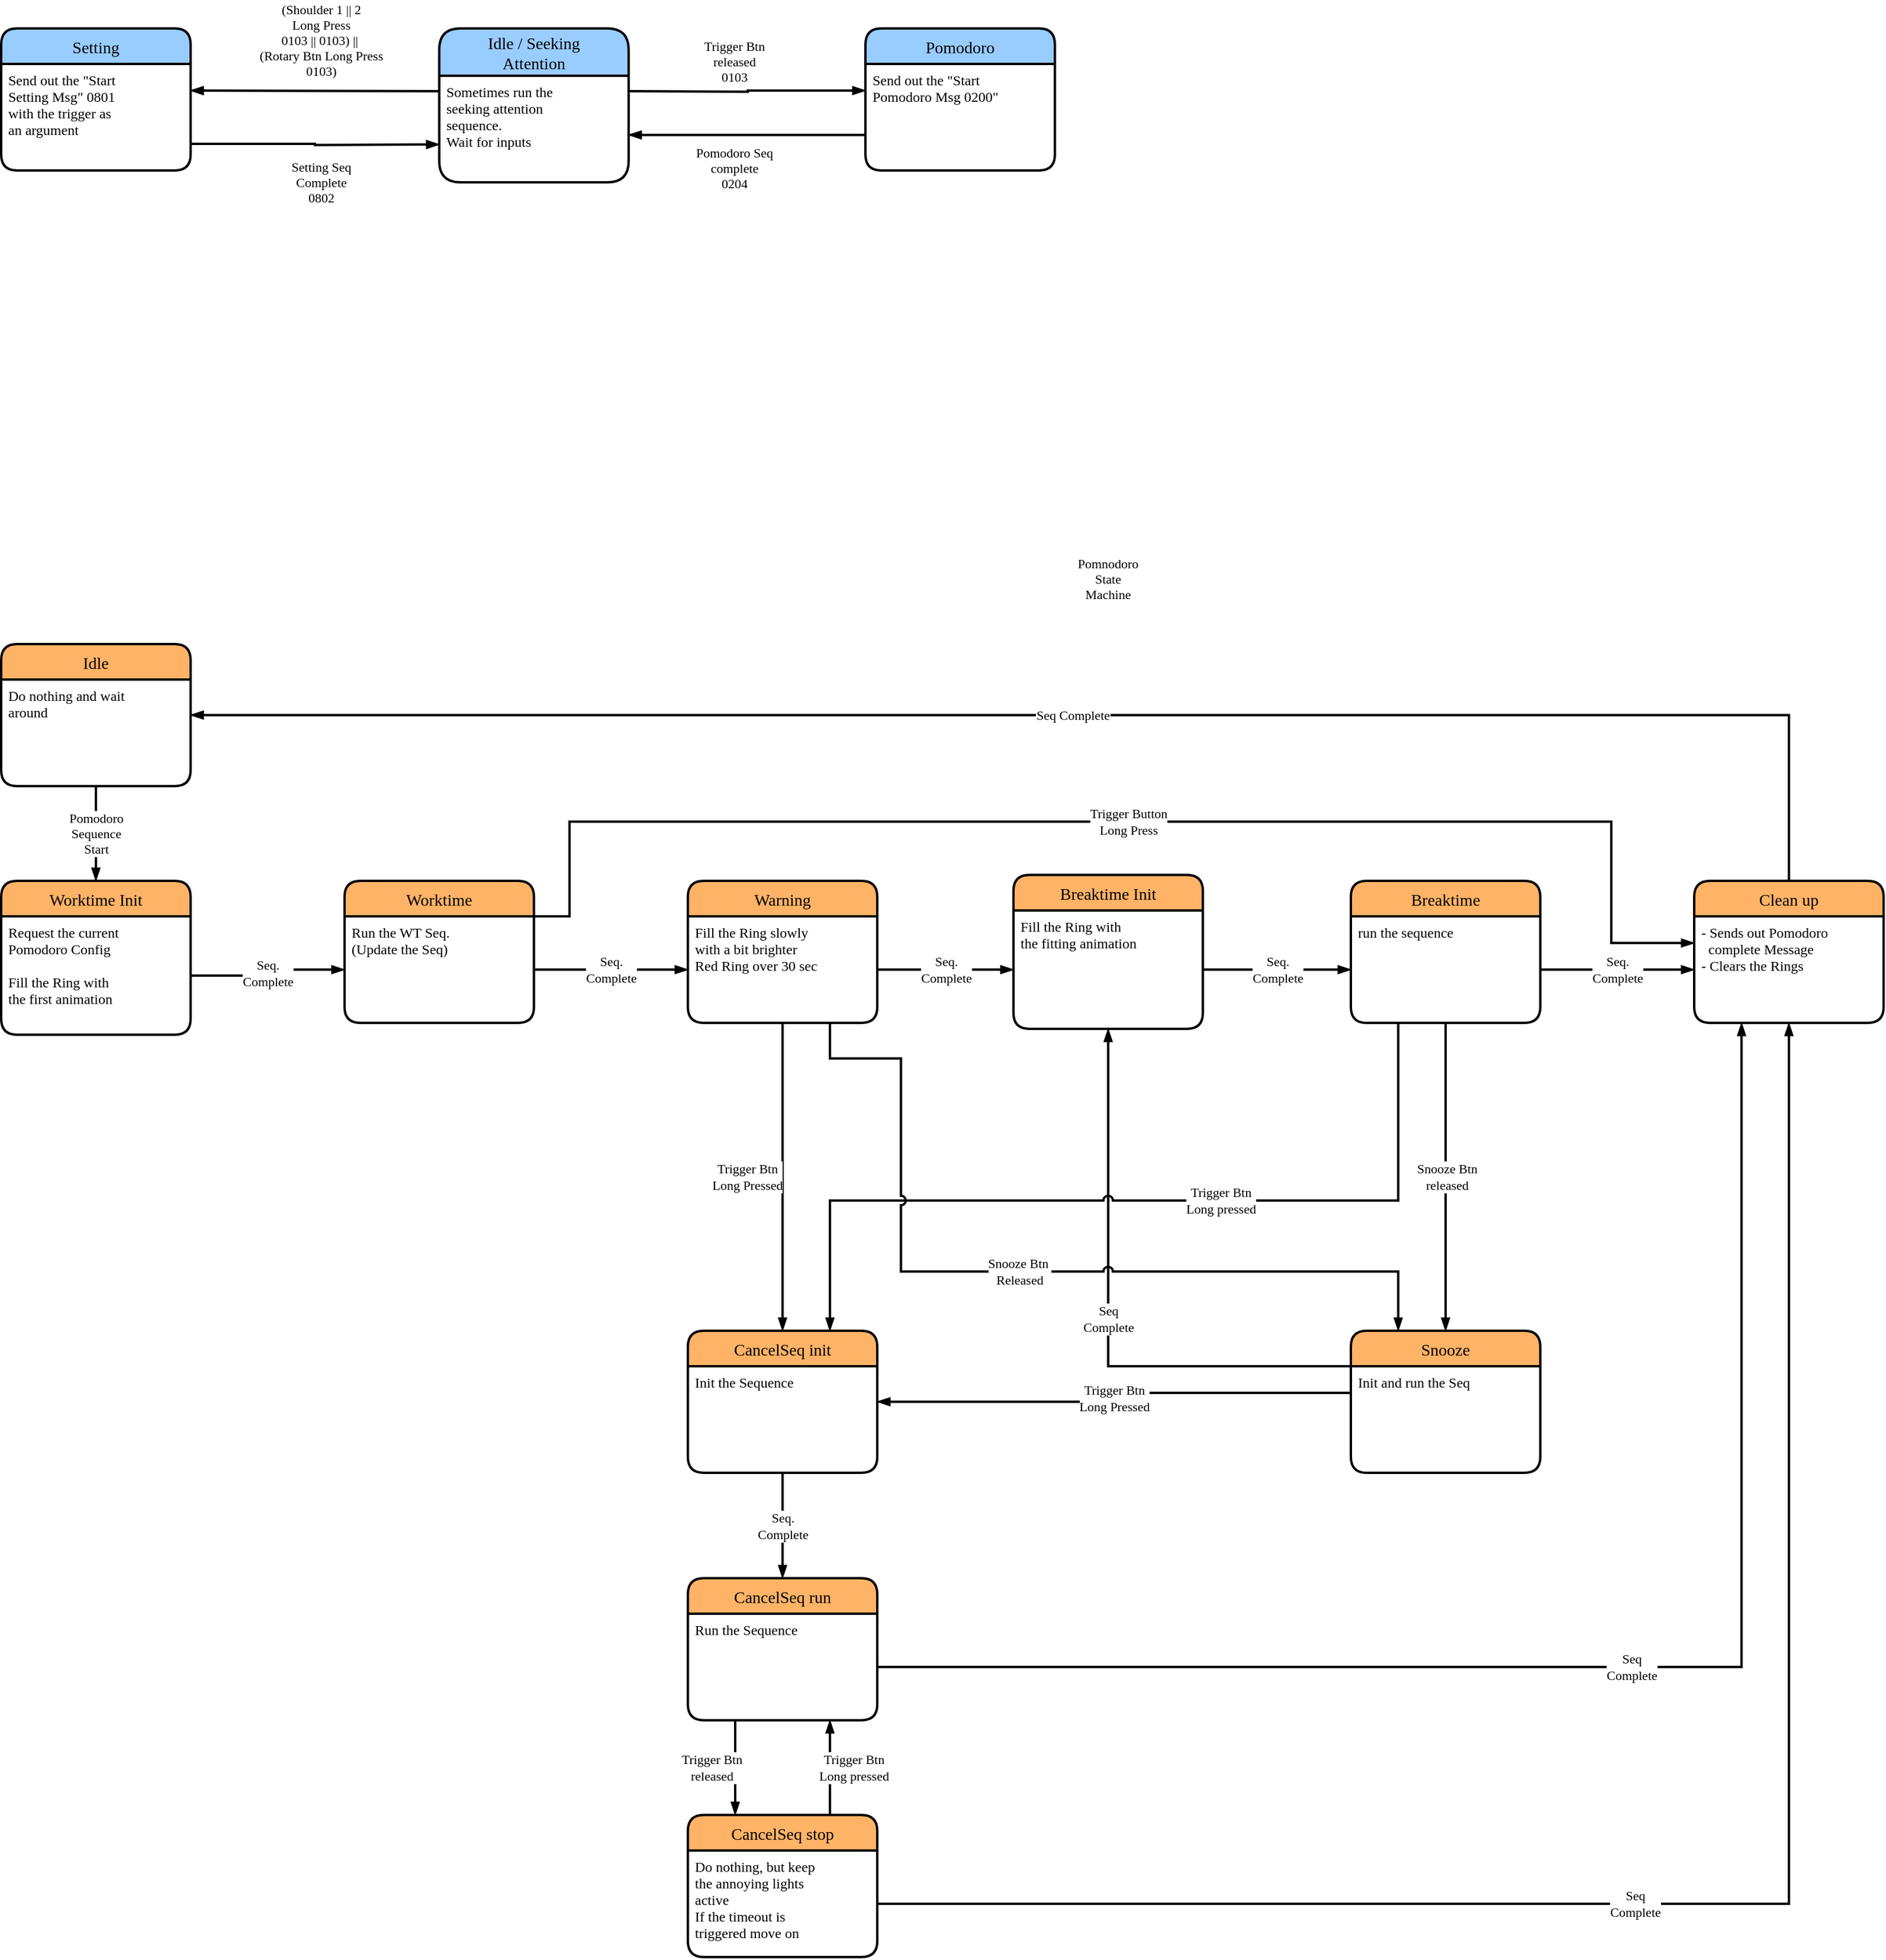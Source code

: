 <mxfile version="20.8.16" type="device"><diagram name="Seite-1" id="2IJiOVnyoBfjQvBj882I"><mxGraphModel dx="2011" dy="1214" grid="1" gridSize="10" guides="1" tooltips="1" connect="1" arrows="1" fold="1" page="1" pageScale="1" pageWidth="4681" pageHeight="3300" math="0" shadow="0"><root><mxCell id="0"/><mxCell id="1" parent="0"/><mxCell id="6LJ59j6_0VAXP_qDIrdq-6" value="Worktime Init" style="swimlane;childLayout=stackLayout;horizontal=1;startSize=30;horizontalStack=0;rounded=1;fontSize=14;fontStyle=0;strokeWidth=2;resizeParent=0;resizeLast=1;shadow=0;dashed=0;align=center;fontFamily=Roboto Mono;fontSource=https%3A%2F%2Ffonts.googleapis.com%2Fcss%3Ffamily%3DRoboto%2BMono;fillColor=#FFB366;" parent="1" vertex="1"><mxGeometry x="1550" y="1140" width="160" height="130" as="geometry"/></mxCell><mxCell id="6LJ59j6_0VAXP_qDIrdq-7" value="Request the current&#10;Pomodoro Config&#10;&#10;Fill the Ring with &#10;the first animation" style="align=left;strokeColor=none;fillColor=none;spacingLeft=4;fontSize=12;verticalAlign=top;resizable=0;rotatable=0;part=1;strokeWidth=2;fontFamily=Roboto Mono;fontSource=https%3A%2F%2Ffonts.googleapis.com%2Fcss%3Ffamily%3DRoboto%2BMono;" parent="6LJ59j6_0VAXP_qDIrdq-6" vertex="1"><mxGeometry y="30" width="160" height="100" as="geometry"/></mxCell><mxCell id="6LJ59j6_0VAXP_qDIrdq-8" value="Worktime" style="swimlane;childLayout=stackLayout;horizontal=1;startSize=30;horizontalStack=0;rounded=1;fontSize=14;fontStyle=0;strokeWidth=2;resizeParent=0;resizeLast=1;shadow=0;dashed=0;align=center;fontFamily=Roboto Mono;fontSource=https%3A%2F%2Ffonts.googleapis.com%2Fcss%3Ffamily%3DRoboto%2BMono;fillColor=#FFB366;" parent="1" vertex="1"><mxGeometry x="1840" y="1140" width="160" height="120" as="geometry"/></mxCell><mxCell id="6LJ59j6_0VAXP_qDIrdq-9" value="Run the WT Seq. &#10;(Update the Seq)" style="align=left;strokeColor=none;fillColor=none;spacingLeft=4;fontSize=12;verticalAlign=top;resizable=0;rotatable=0;part=1;strokeWidth=2;fontFamily=Roboto Mono;fontSource=https%3A%2F%2Ffonts.googleapis.com%2Fcss%3Ffamily%3DRoboto%2BMono;" parent="6LJ59j6_0VAXP_qDIrdq-8" vertex="1"><mxGeometry y="30" width="160" height="90" as="geometry"/></mxCell><mxCell id="6LJ59j6_0VAXP_qDIrdq-10" value="Seq.&lt;br&gt;Complete" style="edgeStyle=orthogonalEdgeStyle;rounded=0;orthogonalLoop=1;jettySize=auto;html=1;exitX=1;exitY=0.5;exitDx=0;exitDy=0;entryX=0;entryY=0.5;entryDx=0;entryDy=0;fontFamily=Roboto Mono;fontSource=https%3A%2F%2Ffonts.googleapis.com%2Fcss%3Ffamily%3DRoboto%2BMono;endArrow=blockThin;endFill=1;strokeWidth=2;" parent="1" source="6LJ59j6_0VAXP_qDIrdq-7" target="6LJ59j6_0VAXP_qDIrdq-9" edge="1"><mxGeometry relative="1" as="geometry"/></mxCell><mxCell id="6AlLhHMnHzqzTK0IQsjn-22" value="Trigger Btn&lt;br&gt;Long Pressed" style="edgeStyle=orthogonalEdgeStyle;shape=connector;rounded=0;orthogonalLoop=1;jettySize=auto;html=1;exitX=0.5;exitY=1;exitDx=0;exitDy=0;entryX=0.5;entryY=0;entryDx=0;entryDy=0;labelBackgroundColor=default;strokeColor=default;strokeWidth=2;fontFamily=Roboto Mono;fontSource=https%3A%2F%2Ffonts.googleapis.com%2Fcss%3Ffamily%3DRoboto%2BMono;fontSize=11;fontColor=#000000;endArrow=blockThin;endFill=1;" parent="1" source="6LJ59j6_0VAXP_qDIrdq-13" target="6AlLhHMnHzqzTK0IQsjn-4" edge="1"><mxGeometry y="-30" relative="1" as="geometry"><mxPoint as="offset"/></mxGeometry></mxCell><mxCell id="6LJ59j6_0VAXP_qDIrdq-13" value="Warning" style="swimlane;childLayout=stackLayout;horizontal=1;startSize=30;horizontalStack=0;rounded=1;fontSize=14;fontStyle=0;strokeWidth=2;resizeParent=0;resizeLast=1;shadow=0;dashed=0;align=center;fontFamily=Roboto Mono;fontSource=https%3A%2F%2Ffonts.googleapis.com%2Fcss%3Ffamily%3DRoboto%2BMono;fillColor=#FFB366;fontColor=#000000;" parent="1" vertex="1"><mxGeometry x="2130" y="1140" width="160" height="120" as="geometry"/></mxCell><mxCell id="6LJ59j6_0VAXP_qDIrdq-14" value="Fill the Ring slowly&#10;with a bit brighter &#10;Red Ring over 30 sec" style="align=left;strokeColor=none;fillColor=none;spacingLeft=4;fontSize=12;verticalAlign=top;resizable=0;rotatable=0;part=1;strokeWidth=2;fontFamily=Roboto Mono;fontSource=https%3A%2F%2Ffonts.googleapis.com%2Fcss%3Ffamily%3DRoboto%2BMono;" parent="6LJ59j6_0VAXP_qDIrdq-13" vertex="1"><mxGeometry y="30" width="160" height="90" as="geometry"/></mxCell><mxCell id="6LJ59j6_0VAXP_qDIrdq-15" value="Breaktime" style="swimlane;childLayout=stackLayout;horizontal=1;startSize=30;horizontalStack=0;rounded=1;fontSize=14;fontStyle=0;strokeWidth=2;resizeParent=0;resizeLast=1;shadow=0;dashed=0;align=center;fontFamily=Roboto Mono;fontSource=https%3A%2F%2Ffonts.googleapis.com%2Fcss%3Ffamily%3DRoboto%2BMono;fillColor=#FFB366;fontColor=#000000;" parent="1" vertex="1"><mxGeometry x="2690" y="1140" width="160" height="120" as="geometry"/></mxCell><mxCell id="6LJ59j6_0VAXP_qDIrdq-16" value="run the sequence" style="align=left;strokeColor=none;fillColor=none;spacingLeft=4;fontSize=12;verticalAlign=top;resizable=0;rotatable=0;part=1;strokeWidth=2;fontFamily=Roboto Mono;fontSource=https%3A%2F%2Ffonts.googleapis.com%2Fcss%3Ffamily%3DRoboto%2BMono;" parent="6LJ59j6_0VAXP_qDIrdq-15" vertex="1"><mxGeometry y="30" width="160" height="90" as="geometry"/></mxCell><mxCell id="6LJ59j6_0VAXP_qDIrdq-17" value="Seq.&lt;br style=&quot;border-color: var(--border-color);&quot;&gt;Complete" style="edgeStyle=orthogonalEdgeStyle;rounded=0;orthogonalLoop=1;jettySize=auto;html=1;exitX=1;exitY=0.5;exitDx=0;exitDy=0;entryX=0;entryY=0.5;entryDx=0;entryDy=0;strokeWidth=2;fontFamily=Roboto Mono;fontSource=https%3A%2F%2Ffonts.googleapis.com%2Fcss%3Ffamily%3DRoboto%2BMono;endArrow=blockThin;endFill=1;" parent="1" source="6LJ59j6_0VAXP_qDIrdq-9" target="6LJ59j6_0VAXP_qDIrdq-14" edge="1"><mxGeometry relative="1" as="geometry"/></mxCell><mxCell id="rV1hhayW_MfADGlT2KKT-3" value="Idle" style="swimlane;childLayout=stackLayout;horizontal=1;startSize=30;horizontalStack=0;rounded=1;fontSize=14;fontStyle=0;strokeWidth=2;resizeParent=0;resizeLast=1;shadow=0;dashed=0;align=center;fontFamily=Roboto Mono;fontSource=https%3A%2F%2Ffonts.googleapis.com%2Fcss%3Ffamily%3DRoboto%2BMono;fillColor=#FFB366;" parent="1" vertex="1"><mxGeometry x="1550" y="940" width="160" height="120" as="geometry"/></mxCell><mxCell id="rV1hhayW_MfADGlT2KKT-4" value="Do nothing and wait&#10;around" style="align=left;strokeColor=none;fillColor=none;spacingLeft=4;fontSize=12;verticalAlign=top;resizable=0;rotatable=0;part=1;strokeWidth=2;fontFamily=Roboto Mono;fontSource=https%3A%2F%2Ffonts.googleapis.com%2Fcss%3Ffamily%3DRoboto%2BMono;" parent="rV1hhayW_MfADGlT2KKT-3" vertex="1"><mxGeometry y="30" width="160" height="90" as="geometry"/></mxCell><mxCell id="jNwDHDVUT0zQeA6nQcnl-13" value="Breaktime Init" style="swimlane;childLayout=stackLayout;horizontal=1;startSize=30;horizontalStack=0;rounded=1;fontSize=14;fontStyle=0;strokeWidth=2;resizeParent=0;resizeLast=1;shadow=0;dashed=0;align=center;fontFamily=Roboto Mono;fontSource=https%3A%2F%2Ffonts.googleapis.com%2Fcss%3Ffamily%3DRoboto%2BMono;fillColor=#FFB366;" parent="1" vertex="1"><mxGeometry x="2405" y="1135" width="160" height="130" as="geometry"/></mxCell><mxCell id="jNwDHDVUT0zQeA6nQcnl-14" value="Fill the Ring with &#10;the fitting animation" style="align=left;strokeColor=none;fillColor=none;spacingLeft=4;fontSize=12;verticalAlign=top;resizable=0;rotatable=0;part=1;strokeWidth=2;fontFamily=Roboto Mono;fontSource=https%3A%2F%2Ffonts.googleapis.com%2Fcss%3Ffamily%3DRoboto%2BMono;" parent="jNwDHDVUT0zQeA6nQcnl-13" vertex="1"><mxGeometry y="30" width="160" height="100" as="geometry"/></mxCell><mxCell id="jNwDHDVUT0zQeA6nQcnl-15" value="Seq.&lt;br style=&quot;border-color: var(--border-color);&quot;&gt;Complete" style="edgeStyle=orthogonalEdgeStyle;shape=connector;rounded=0;orthogonalLoop=1;jettySize=auto;html=1;exitX=1;exitY=0.5;exitDx=0;exitDy=0;entryX=0;entryY=0.5;entryDx=0;entryDy=0;labelBackgroundColor=default;strokeColor=default;strokeWidth=2;fontFamily=Roboto Mono;fontSource=https%3A%2F%2Ffonts.googleapis.com%2Fcss%3Ffamily%3DRoboto%2BMono;fontSize=11;fontColor=default;endArrow=blockThin;endFill=1;" parent="1" source="6LJ59j6_0VAXP_qDIrdq-14" target="jNwDHDVUT0zQeA6nQcnl-14" edge="1"><mxGeometry relative="1" as="geometry"/></mxCell><mxCell id="jNwDHDVUT0zQeA6nQcnl-18" value="Seq.&lt;br style=&quot;border-color: var(--border-color);&quot;&gt;Complete" style="edgeStyle=orthogonalEdgeStyle;shape=connector;rounded=0;orthogonalLoop=1;jettySize=auto;html=1;exitX=1;exitY=0.5;exitDx=0;exitDy=0;entryX=0;entryY=0.5;entryDx=0;entryDy=0;labelBackgroundColor=default;strokeColor=default;strokeWidth=2;fontFamily=Roboto Mono;fontSource=https%3A%2F%2Ffonts.googleapis.com%2Fcss%3Ffamily%3DRoboto%2BMono;fontSize=11;fontColor=default;endArrow=blockThin;endFill=1;" parent="1" source="jNwDHDVUT0zQeA6nQcnl-14" target="6LJ59j6_0VAXP_qDIrdq-16" edge="1"><mxGeometry relative="1" as="geometry"/></mxCell><mxCell id="jNwDHDVUT0zQeA6nQcnl-27" value="Pomodoro&lt;br&gt;Sequence&lt;br&gt;Start" style="edgeStyle=orthogonalEdgeStyle;shape=connector;rounded=0;orthogonalLoop=1;jettySize=auto;html=1;exitX=0.5;exitY=1;exitDx=0;exitDy=0;entryX=0.5;entryY=0;entryDx=0;entryDy=0;labelBackgroundColor=default;strokeColor=default;strokeWidth=2;fontFamily=Roboto Mono;fontSource=https%3A%2F%2Ffonts.googleapis.com%2Fcss%3Ffamily%3DRoboto%2BMono;fontSize=11;fontColor=default;endArrow=blockThin;endFill=1;" parent="1" source="rV1hhayW_MfADGlT2KKT-4" target="6LJ59j6_0VAXP_qDIrdq-6" edge="1"><mxGeometry relative="1" as="geometry"/></mxCell><mxCell id="bUqZ2SvOcB4gUFb9ykyH-3" value="Trigger Button &lt;br&gt;Long Press" style="edgeStyle=orthogonalEdgeStyle;shape=connector;rounded=0;orthogonalLoop=1;jettySize=auto;html=1;exitX=1;exitY=0;exitDx=0;exitDy=0;entryX=0;entryY=0.25;entryDx=0;entryDy=0;labelBackgroundColor=default;strokeColor=default;strokeWidth=2;fontFamily=Roboto Mono;fontSource=https%3A%2F%2Ffonts.googleapis.com%2Fcss%3Ffamily%3DRoboto%2BMono;fontSize=11;fontColor=default;endArrow=blockThin;endFill=1;" parent="1" source="6LJ59j6_0VAXP_qDIrdq-9" target="6AlLhHMnHzqzTK0IQsjn-28" edge="1"><mxGeometry relative="1" as="geometry"><Array as="points"><mxPoint x="2030" y="1170"/><mxPoint x="2030" y="1090"/><mxPoint x="2910" y="1090"/><mxPoint x="2910" y="1192"/></Array></mxGeometry></mxCell><mxCell id="6AlLhHMnHzqzTK0IQsjn-4" value="CancelSeq init" style="swimlane;childLayout=stackLayout;horizontal=1;startSize=30;horizontalStack=0;rounded=1;fontSize=14;fontStyle=0;strokeWidth=2;resizeParent=0;resizeLast=1;shadow=0;dashed=0;align=center;fontFamily=Roboto Mono;fontSource=https%3A%2F%2Ffonts.googleapis.com%2Fcss%3Ffamily%3DRoboto%2BMono;fillColor=#FFB366;" parent="1" vertex="1"><mxGeometry x="2130" y="1520" width="160" height="120" as="geometry"/></mxCell><mxCell id="6AlLhHMnHzqzTK0IQsjn-5" value="Init the Sequence" style="align=left;strokeColor=none;fillColor=none;spacingLeft=4;fontSize=12;verticalAlign=top;resizable=0;rotatable=0;part=1;strokeWidth=2;fontFamily=Roboto Mono;fontSource=https%3A%2F%2Ffonts.googleapis.com%2Fcss%3Ffamily%3DRoboto%2BMono;" parent="6AlLhHMnHzqzTK0IQsjn-4" vertex="1"><mxGeometry y="30" width="160" height="90" as="geometry"/></mxCell><mxCell id="6AlLhHMnHzqzTK0IQsjn-6" value="CancelSeq run" style="swimlane;childLayout=stackLayout;horizontal=1;startSize=30;horizontalStack=0;rounded=1;fontSize=14;fontStyle=0;strokeWidth=2;resizeParent=0;resizeLast=1;shadow=0;dashed=0;align=center;fontFamily=Roboto Mono;fontSource=https%3A%2F%2Ffonts.googleapis.com%2Fcss%3Ffamily%3DRoboto%2BMono;fillColor=#FFB366;" parent="1" vertex="1"><mxGeometry x="2130" y="1729" width="160" height="120" as="geometry"/></mxCell><mxCell id="6AlLhHMnHzqzTK0IQsjn-7" value="Run the Sequence" style="align=left;strokeColor=none;fillColor=none;spacingLeft=4;fontSize=12;verticalAlign=top;resizable=0;rotatable=0;part=1;strokeWidth=2;fontFamily=Roboto Mono;fontSource=https%3A%2F%2Ffonts.googleapis.com%2Fcss%3Ffamily%3DRoboto%2BMono;" parent="6AlLhHMnHzqzTK0IQsjn-6" vertex="1"><mxGeometry y="30" width="160" height="90" as="geometry"/></mxCell><mxCell id="6AlLhHMnHzqzTK0IQsjn-12" value="Trigger Btn&lt;br&gt;Long pressed" style="edgeStyle=orthogonalEdgeStyle;shape=connector;rounded=0;orthogonalLoop=1;jettySize=auto;html=1;exitX=0.75;exitY=0;exitDx=0;exitDy=0;entryX=0.75;entryY=1;entryDx=0;entryDy=0;labelBackgroundColor=default;strokeColor=default;strokeWidth=2;fontFamily=Roboto Mono;fontSource=https%3A%2F%2Ffonts.googleapis.com%2Fcss%3Ffamily%3DRoboto%2BMono;fontSize=11;fontColor=#000000;endArrow=blockThin;endFill=1;" parent="1" source="6AlLhHMnHzqzTK0IQsjn-8" target="6AlLhHMnHzqzTK0IQsjn-7" edge="1"><mxGeometry y="-20" relative="1" as="geometry"><Array as="points"><mxPoint x="2250" y="1889"/><mxPoint x="2250" y="1889"/></Array><mxPoint as="offset"/></mxGeometry></mxCell><mxCell id="6AlLhHMnHzqzTK0IQsjn-8" value="CancelSeq stop" style="swimlane;childLayout=stackLayout;horizontal=1;startSize=30;horizontalStack=0;rounded=1;fontSize=14;fontStyle=0;strokeWidth=2;resizeParent=0;resizeLast=1;shadow=0;dashed=0;align=center;fontFamily=Roboto Mono;fontSource=https%3A%2F%2Ffonts.googleapis.com%2Fcss%3Ffamily%3DRoboto%2BMono;fillColor=#FFB366;" parent="1" vertex="1"><mxGeometry x="2130" y="1929" width="160" height="120" as="geometry"/></mxCell><mxCell id="6AlLhHMnHzqzTK0IQsjn-9" value="Do nothing, but keep&#10;the annoying lights&#10;active&#10;If the timeout is &#10;triggered move on" style="align=left;strokeColor=none;fillColor=none;spacingLeft=4;fontSize=12;verticalAlign=top;resizable=0;rotatable=0;part=1;strokeWidth=2;fontFamily=Roboto Mono;fontSource=https%3A%2F%2Ffonts.googleapis.com%2Fcss%3Ffamily%3DRoboto%2BMono;" parent="6AlLhHMnHzqzTK0IQsjn-8" vertex="1"><mxGeometry y="30" width="160" height="90" as="geometry"/></mxCell><mxCell id="6AlLhHMnHzqzTK0IQsjn-10" value="Seq.&lt;br&gt;Complete" style="edgeStyle=orthogonalEdgeStyle;shape=connector;rounded=0;orthogonalLoop=1;jettySize=auto;html=1;exitX=0.5;exitY=1;exitDx=0;exitDy=0;entryX=0.5;entryY=0;entryDx=0;entryDy=0;labelBackgroundColor=default;strokeColor=default;strokeWidth=2;fontFamily=Roboto Mono;fontSource=https%3A%2F%2Ffonts.googleapis.com%2Fcss%3Ffamily%3DRoboto%2BMono;fontSize=11;fontColor=#000000;endArrow=blockThin;endFill=1;" parent="1" source="6AlLhHMnHzqzTK0IQsjn-5" target="6AlLhHMnHzqzTK0IQsjn-6" edge="1"><mxGeometry relative="1" as="geometry"/></mxCell><mxCell id="6AlLhHMnHzqzTK0IQsjn-11" value="Trigger Btn&lt;br&gt;released" style="edgeStyle=orthogonalEdgeStyle;shape=connector;rounded=0;orthogonalLoop=1;jettySize=auto;html=1;exitX=0.25;exitY=1;exitDx=0;exitDy=0;entryX=0.25;entryY=0;entryDx=0;entryDy=0;labelBackgroundColor=default;strokeColor=default;strokeWidth=2;fontFamily=Roboto Mono;fontSource=https%3A%2F%2Ffonts.googleapis.com%2Fcss%3Ffamily%3DRoboto%2BMono;fontSize=11;fontColor=#000000;endArrow=blockThin;endFill=1;" parent="1" source="6AlLhHMnHzqzTK0IQsjn-7" target="6AlLhHMnHzqzTK0IQsjn-8" edge="1"><mxGeometry y="-20" relative="1" as="geometry"><mxPoint as="offset"/></mxGeometry></mxCell><mxCell id="6AlLhHMnHzqzTK0IQsjn-33" value="Seq&lt;br&gt;Complete" style="edgeStyle=orthogonalEdgeStyle;shape=connector;rounded=0;orthogonalLoop=1;jettySize=auto;html=1;exitX=0;exitY=0.25;exitDx=0;exitDy=0;entryX=0.5;entryY=1;entryDx=0;entryDy=0;labelBackgroundColor=default;strokeColor=default;strokeWidth=2;fontFamily=Roboto Mono;fontSource=https%3A%2F%2Ffonts.googleapis.com%2Fcss%3Ffamily%3DRoboto%2BMono;fontSize=11;fontColor=#000000;endArrow=blockThin;endFill=1;jumpStyle=arc;" parent="1" source="6AlLhHMnHzqzTK0IQsjn-16" target="jNwDHDVUT0zQeA6nQcnl-14" edge="1"><mxGeometry relative="1" as="geometry"/></mxCell><mxCell id="6AlLhHMnHzqzTK0IQsjn-16" value="Snooze" style="swimlane;childLayout=stackLayout;horizontal=1;startSize=30;horizontalStack=0;rounded=1;fontSize=14;fontStyle=0;strokeWidth=2;resizeParent=0;resizeLast=1;shadow=0;dashed=0;align=center;fontFamily=Roboto Mono;fontSource=https%3A%2F%2Ffonts.googleapis.com%2Fcss%3Ffamily%3DRoboto%2BMono;fillColor=#FFB366;" parent="1" vertex="1"><mxGeometry x="2690" y="1520" width="160" height="120" as="geometry"/></mxCell><mxCell id="6AlLhHMnHzqzTK0IQsjn-17" value="Init and run the Seq" style="align=left;strokeColor=none;fillColor=none;spacingLeft=4;fontSize=12;verticalAlign=top;resizable=0;rotatable=0;part=1;strokeWidth=2;fontFamily=Roboto Mono;fontSource=https%3A%2F%2Ffonts.googleapis.com%2Fcss%3Ffamily%3DRoboto%2BMono;" parent="6AlLhHMnHzqzTK0IQsjn-16" vertex="1"><mxGeometry y="30" width="160" height="90" as="geometry"/></mxCell><mxCell id="6AlLhHMnHzqzTK0IQsjn-20" value="Snooze Btn&lt;br&gt;released" style="edgeStyle=orthogonalEdgeStyle;shape=connector;rounded=0;orthogonalLoop=1;jettySize=auto;html=1;exitX=0.5;exitY=1;exitDx=0;exitDy=0;entryX=0.5;entryY=0;entryDx=0;entryDy=0;labelBackgroundColor=default;strokeColor=default;strokeWidth=2;fontFamily=Roboto Mono;fontSource=https%3A%2F%2Ffonts.googleapis.com%2Fcss%3Ffamily%3DRoboto%2BMono;fontSize=11;fontColor=#000000;endArrow=blockThin;endFill=1;" parent="1" source="6LJ59j6_0VAXP_qDIrdq-16" edge="1"><mxGeometry relative="1" as="geometry"><mxPoint x="2770" y="1520" as="targetPoint"/></mxGeometry></mxCell><mxCell id="6AlLhHMnHzqzTK0IQsjn-21" value="Trigger Btn&lt;br&gt;Long pressed" style="edgeStyle=orthogonalEdgeStyle;shape=connector;rounded=0;orthogonalLoop=1;jettySize=auto;html=1;exitX=0.25;exitY=1;exitDx=0;exitDy=0;entryX=0.75;entryY=0;entryDx=0;entryDy=0;labelBackgroundColor=default;strokeColor=default;strokeWidth=2;fontFamily=Roboto Mono;fontSource=https%3A%2F%2Ffonts.googleapis.com%2Fcss%3Ffamily%3DRoboto%2BMono;fontSize=11;fontColor=#000000;endArrow=blockThin;endFill=1;jumpStyle=arc;" parent="1" source="6LJ59j6_0VAXP_qDIrdq-16" target="6AlLhHMnHzqzTK0IQsjn-4" edge="1"><mxGeometry x="-0.189" relative="1" as="geometry"><Array as="points"><mxPoint x="2730" y="1410"/><mxPoint x="2250" y="1410"/></Array><mxPoint as="offset"/></mxGeometry></mxCell><mxCell id="6AlLhHMnHzqzTK0IQsjn-26" value="Trigger Btn&lt;br&gt;Long Pressed" style="edgeStyle=orthogonalEdgeStyle;shape=connector;rounded=0;orthogonalLoop=1;jettySize=auto;html=1;exitX=0;exitY=0.25;exitDx=0;exitDy=0;entryX=1;entryY=0.5;entryDx=0;entryDy=0;labelBackgroundColor=default;strokeColor=default;strokeWidth=2;fontFamily=Roboto Mono;fontSource=https%3A%2F%2Ffonts.googleapis.com%2Fcss%3Ffamily%3DRoboto%2BMono;fontSize=11;fontColor=#000000;endArrow=blockThin;endFill=1;" parent="1" source="6AlLhHMnHzqzTK0IQsjn-17" target="6AlLhHMnHzqzTK0IQsjn-4" edge="1"><mxGeometry relative="1" as="geometry"><Array as="points"><mxPoint x="2490" y="1572"/><mxPoint x="2490" y="1580"/></Array></mxGeometry></mxCell><mxCell id="6AlLhHMnHzqzTK0IQsjn-31" value="Seq Complete" style="edgeStyle=orthogonalEdgeStyle;shape=connector;rounded=0;orthogonalLoop=1;jettySize=auto;html=1;exitX=0.5;exitY=0;exitDx=0;exitDy=0;entryX=1;entryY=0.5;entryDx=0;entryDy=0;labelBackgroundColor=default;strokeColor=default;strokeWidth=2;fontFamily=Roboto Mono;fontSource=https%3A%2F%2Ffonts.googleapis.com%2Fcss%3Ffamily%3DRoboto%2BMono;fontSize=11;fontColor=#000000;endArrow=blockThin;endFill=1;" parent="1" source="6AlLhHMnHzqzTK0IQsjn-27" target="rV1hhayW_MfADGlT2KKT-3" edge="1"><mxGeometry relative="1" as="geometry"/></mxCell><mxCell id="6AlLhHMnHzqzTK0IQsjn-27" value="Clean up" style="swimlane;childLayout=stackLayout;horizontal=1;startSize=30;horizontalStack=0;rounded=1;fontSize=14;fontStyle=0;strokeWidth=2;resizeParent=0;resizeLast=1;shadow=0;dashed=0;align=center;fontFamily=Roboto Mono;fontSource=https%3A%2F%2Ffonts.googleapis.com%2Fcss%3Ffamily%3DRoboto%2BMono;fillColor=#FFB366;fontColor=#000000;" parent="1" vertex="1"><mxGeometry x="2980" y="1140" width="160" height="120" as="geometry"/></mxCell><mxCell id="6AlLhHMnHzqzTK0IQsjn-28" value="- Sends out Pomodoro&#10;  complete Message&#10;- Clears the Rings" style="align=left;strokeColor=none;fillColor=none;spacingLeft=4;fontSize=12;verticalAlign=top;resizable=0;rotatable=0;part=1;strokeWidth=2;fontFamily=Roboto Mono;fontSource=https%3A%2F%2Ffonts.googleapis.com%2Fcss%3Ffamily%3DRoboto%2BMono;" parent="6AlLhHMnHzqzTK0IQsjn-27" vertex="1"><mxGeometry y="30" width="160" height="90" as="geometry"/></mxCell><mxCell id="6AlLhHMnHzqzTK0IQsjn-29" value="Seq.&lt;br&gt;Complete" style="edgeStyle=orthogonalEdgeStyle;shape=connector;rounded=0;orthogonalLoop=1;jettySize=auto;html=1;exitX=1;exitY=0.5;exitDx=0;exitDy=0;entryX=0;entryY=0.5;entryDx=0;entryDy=0;labelBackgroundColor=default;strokeColor=default;strokeWidth=2;fontFamily=Roboto Mono;fontSource=https%3A%2F%2Ffonts.googleapis.com%2Fcss%3Ffamily%3DRoboto%2BMono;fontSize=11;fontColor=#000000;endArrow=blockThin;endFill=1;" parent="1" source="6LJ59j6_0VAXP_qDIrdq-16" target="6AlLhHMnHzqzTK0IQsjn-28" edge="1"><mxGeometry relative="1" as="geometry"/></mxCell><mxCell id="6AlLhHMnHzqzTK0IQsjn-30" value="Seq&lt;br&gt;Complete" style="edgeStyle=orthogonalEdgeStyle;shape=connector;rounded=0;orthogonalLoop=1;jettySize=auto;html=1;exitX=1;exitY=0.5;exitDx=0;exitDy=0;entryX=0.5;entryY=1;entryDx=0;entryDy=0;labelBackgroundColor=default;strokeColor=default;strokeWidth=2;fontFamily=Roboto Mono;fontSource=https%3A%2F%2Ffonts.googleapis.com%2Fcss%3Ffamily%3DRoboto%2BMono;fontSize=11;fontColor=#000000;endArrow=blockThin;endFill=1;" parent="1" source="6AlLhHMnHzqzTK0IQsjn-9" target="6AlLhHMnHzqzTK0IQsjn-28" edge="1"><mxGeometry x="-0.155" relative="1" as="geometry"><mxPoint as="offset"/></mxGeometry></mxCell><mxCell id="6AlLhHMnHzqzTK0IQsjn-32" value="Snooze Btn&amp;nbsp;&lt;br&gt;Released" style="edgeStyle=orthogonalEdgeStyle;shape=connector;rounded=0;orthogonalLoop=1;jettySize=auto;html=1;exitX=0.75;exitY=1;exitDx=0;exitDy=0;entryX=0.25;entryY=0;entryDx=0;entryDy=0;labelBackgroundColor=default;strokeColor=default;strokeWidth=2;fontFamily=Roboto Mono;fontSource=https%3A%2F%2Ffonts.googleapis.com%2Fcss%3Ffamily%3DRoboto%2BMono;fontSize=11;fontColor=#000000;endArrow=blockThin;endFill=1;jumpStyle=arc;" parent="1" source="6LJ59j6_0VAXP_qDIrdq-14" target="6AlLhHMnHzqzTK0IQsjn-16" edge="1"><mxGeometry relative="1" as="geometry"><Array as="points"><mxPoint x="2250" y="1290"/><mxPoint x="2310" y="1290"/><mxPoint x="2310" y="1470"/><mxPoint x="2730" y="1470"/></Array></mxGeometry></mxCell><mxCell id="6AlLhHMnHzqzTK0IQsjn-34" value="Seq&lt;br&gt;Complete" style="edgeStyle=orthogonalEdgeStyle;shape=connector;rounded=0;orthogonalLoop=1;jettySize=auto;html=1;exitX=1;exitY=0.5;exitDx=0;exitDy=0;entryX=0.25;entryY=1;entryDx=0;entryDy=0;labelBackgroundColor=default;strokeColor=default;strokeWidth=2;fontFamily=Roboto Mono;fontSource=https%3A%2F%2Ffonts.googleapis.com%2Fcss%3Ffamily%3DRoboto%2BMono;fontSize=11;fontColor=#000000;endArrow=blockThin;endFill=1;" parent="1" source="6AlLhHMnHzqzTK0IQsjn-7" target="6AlLhHMnHzqzTK0IQsjn-28" edge="1"><mxGeometry relative="1" as="geometry"/></mxCell><mxCell id="8mrdZkfGvyll-IpidNfs-7" value="Pomodoro Seq&lt;br&gt;complete&lt;br&gt;0204" style="edgeStyle=orthogonalEdgeStyle;shape=connector;rounded=0;orthogonalLoop=1;jettySize=auto;html=1;exitX=0;exitY=0.75;exitDx=0;exitDy=0;labelBackgroundColor=default;strokeColor=default;strokeWidth=2;fontFamily=Roboto Mono;fontSource=https%3A%2F%2Ffonts.googleapis.com%2Fcss%3Ffamily%3DRoboto%2BMono;fontSize=11;fontColor=#000000;endArrow=blockThin;endFill=1;" parent="1" source="OfHjCMOog42jjMGuuRhU-1" edge="1"><mxGeometry x="0.111" y="28" relative="1" as="geometry"><mxPoint x="2080" y="510" as="targetPoint"/><mxPoint as="offset"/></mxGeometry></mxCell><mxCell id="OfHjCMOog42jjMGuuRhU-1" value="Pomodoro" style="swimlane;childLayout=stackLayout;horizontal=1;startSize=30;horizontalStack=0;rounded=1;fontSize=14;fontStyle=0;strokeWidth=2;resizeParent=0;resizeLast=1;shadow=0;dashed=0;align=center;fontFamily=Roboto Mono;fontSource=https%3A%2F%2Ffonts.googleapis.com%2Fcss%3Ffamily%3DRoboto%2BMono;fillColor=#99CCFF;" parent="1" vertex="1"><mxGeometry x="2280" y="420" width="160" height="120" as="geometry"/></mxCell><mxCell id="OfHjCMOog42jjMGuuRhU-2" value="Send out the &quot;Start &#10;Pomodoro Msg 0200&quot;" style="align=left;strokeColor=none;fillColor=none;spacingLeft=4;fontSize=12;verticalAlign=top;resizable=0;rotatable=0;part=1;strokeWidth=2;fontFamily=Roboto Mono;fontSource=https%3A%2F%2Ffonts.googleapis.com%2Fcss%3Ffamily%3DRoboto%2BMono;" parent="OfHjCMOog42jjMGuuRhU-1" vertex="1"><mxGeometry y="30" width="160" height="90" as="geometry"/></mxCell><mxCell id="8mrdZkfGvyll-IpidNfs-3" value="Trigger Btn&lt;br&gt;released&lt;br&gt;0103" style="edgeStyle=orthogonalEdgeStyle;shape=connector;rounded=0;orthogonalLoop=1;jettySize=auto;html=1;entryX=0;entryY=0.25;entryDx=0;entryDy=0;labelBackgroundColor=default;strokeColor=default;strokeWidth=2;fontFamily=Roboto Mono;fontSource=https%3A%2F%2Ffonts.googleapis.com%2Fcss%3Ffamily%3DRoboto%2BMono;fontSize=11;fontColor=#000000;endArrow=blockThin;endFill=1;" parent="1" target="OfHjCMOog42jjMGuuRhU-2" edge="1"><mxGeometry x="-0.114" y="25" relative="1" as="geometry"><mxPoint x="2080" y="473" as="sourcePoint"/><mxPoint as="offset"/></mxGeometry></mxCell><mxCell id="8mrdZkfGvyll-IpidNfs-4" value="Idle / Seeking &#10;Attention" style="swimlane;childLayout=stackLayout;horizontal=1;startSize=40;horizontalStack=0;rounded=1;fontSize=14;fontStyle=0;strokeWidth=2;resizeParent=0;resizeLast=1;shadow=0;dashed=0;align=center;fontFamily=Roboto Mono;fontSource=https%3A%2F%2Ffonts.googleapis.com%2Fcss%3Ffamily%3DRoboto%2BMono;fillColor=#99CCFF;" parent="1" vertex="1"><mxGeometry x="1920" y="420" width="160" height="130" as="geometry"/></mxCell><mxCell id="8mrdZkfGvyll-IpidNfs-5" value="Sometimes run the &#10;seeking attention &#10;sequence.&#10;Wait for inputs" style="align=left;strokeColor=none;fillColor=none;spacingLeft=4;fontSize=12;verticalAlign=top;resizable=0;rotatable=0;part=1;strokeWidth=2;fontFamily=Roboto Mono;fontSource=https%3A%2F%2Ffonts.googleapis.com%2Fcss%3Ffamily%3DRoboto%2BMono;" parent="8mrdZkfGvyll-IpidNfs-4" vertex="1"><mxGeometry y="40" width="160" height="90" as="geometry"/></mxCell><mxCell id="8mrdZkfGvyll-IpidNfs-13" value="Setting" style="swimlane;childLayout=stackLayout;horizontal=1;startSize=30;horizontalStack=0;rounded=1;fontSize=14;fontStyle=0;strokeWidth=2;resizeParent=0;resizeLast=1;shadow=0;dashed=0;align=center;fontFamily=Roboto Mono;fontSource=https%3A%2F%2Ffonts.googleapis.com%2Fcss%3Ffamily%3DRoboto%2BMono;fillColor=#99CCFF;" parent="1" vertex="1"><mxGeometry x="1550" y="420" width="160" height="120" as="geometry"/></mxCell><mxCell id="8mrdZkfGvyll-IpidNfs-14" value="Send out the &quot;Start&#10;Setting Msg&quot; 0801&#10;with the trigger as &#10;an argument" style="align=left;strokeColor=none;fillColor=none;spacingLeft=4;fontSize=12;verticalAlign=top;resizable=0;rotatable=0;part=1;strokeWidth=2;fontFamily=Roboto Mono;fontSource=https%3A%2F%2Ffonts.googleapis.com%2Fcss%3Ffamily%3DRoboto%2BMono;" parent="8mrdZkfGvyll-IpidNfs-13" vertex="1"><mxGeometry y="30" width="160" height="90" as="geometry"/></mxCell><mxCell id="8mrdZkfGvyll-IpidNfs-19" value="(Shoulder 1 || 2&lt;br&gt;Long Press&lt;br&gt;0103 || 0103) ||&amp;nbsp;&lt;br&gt;(Rotary Btn Long Press &lt;br&gt;0103)" style="edgeStyle=orthogonalEdgeStyle;shape=connector;rounded=0;orthogonalLoop=1;jettySize=auto;html=1;labelBackgroundColor=default;strokeColor=default;strokeWidth=2;fontFamily=Roboto Mono;fontSource=https%3A%2F%2Ffonts.googleapis.com%2Fcss%3Ffamily%3DRoboto%2BMono;fontSize=11;fontColor=#000000;endArrow=blockThin;endFill=1;entryX=1;entryY=0.25;entryDx=0;entryDy=0;" parent="1" target="8mrdZkfGvyll-IpidNfs-14" edge="1"><mxGeometry x="-0.047" y="-43" relative="1" as="geometry"><mxPoint x="1720" y="469.5" as="targetPoint"/><mxPoint x="1920" y="473" as="sourcePoint"/><Array as="points"><mxPoint x="1920" y="473"/><mxPoint x="1815" y="473"/></Array><mxPoint as="offset"/></mxGeometry></mxCell><mxCell id="8mrdZkfGvyll-IpidNfs-20" value="Setting Seq&lt;br&gt;Complete&lt;br&gt;0802" style="edgeStyle=orthogonalEdgeStyle;shape=connector;rounded=0;orthogonalLoop=1;jettySize=auto;html=1;exitX=1;exitY=0.75;exitDx=0;exitDy=0;labelBackgroundColor=default;strokeColor=default;strokeWidth=2;fontFamily=Roboto Mono;fontSource=https%3A%2F%2Ffonts.googleapis.com%2Fcss%3Ffamily%3DRoboto%2BMono;fontSize=11;fontColor=#000000;endArrow=blockThin;endFill=1;" parent="1" source="8mrdZkfGvyll-IpidNfs-14" edge="1"><mxGeometry x="0.05" y="-32" relative="1" as="geometry"><mxPoint x="1920" y="518" as="targetPoint"/><mxPoint as="offset"/></mxGeometry></mxCell><mxCell id="8mrdZkfGvyll-IpidNfs-25" value="Pomnodoro State Machine" style="text;html=1;strokeColor=none;fillColor=none;align=center;verticalAlign=middle;whiteSpace=wrap;rounded=0;fontSize=11;fontFamily=Roboto Mono;fontColor=#000000;" parent="1" vertex="1"><mxGeometry x="2455" y="870" width="60" height="30" as="geometry"/></mxCell></root></mxGraphModel></diagram></mxfile>